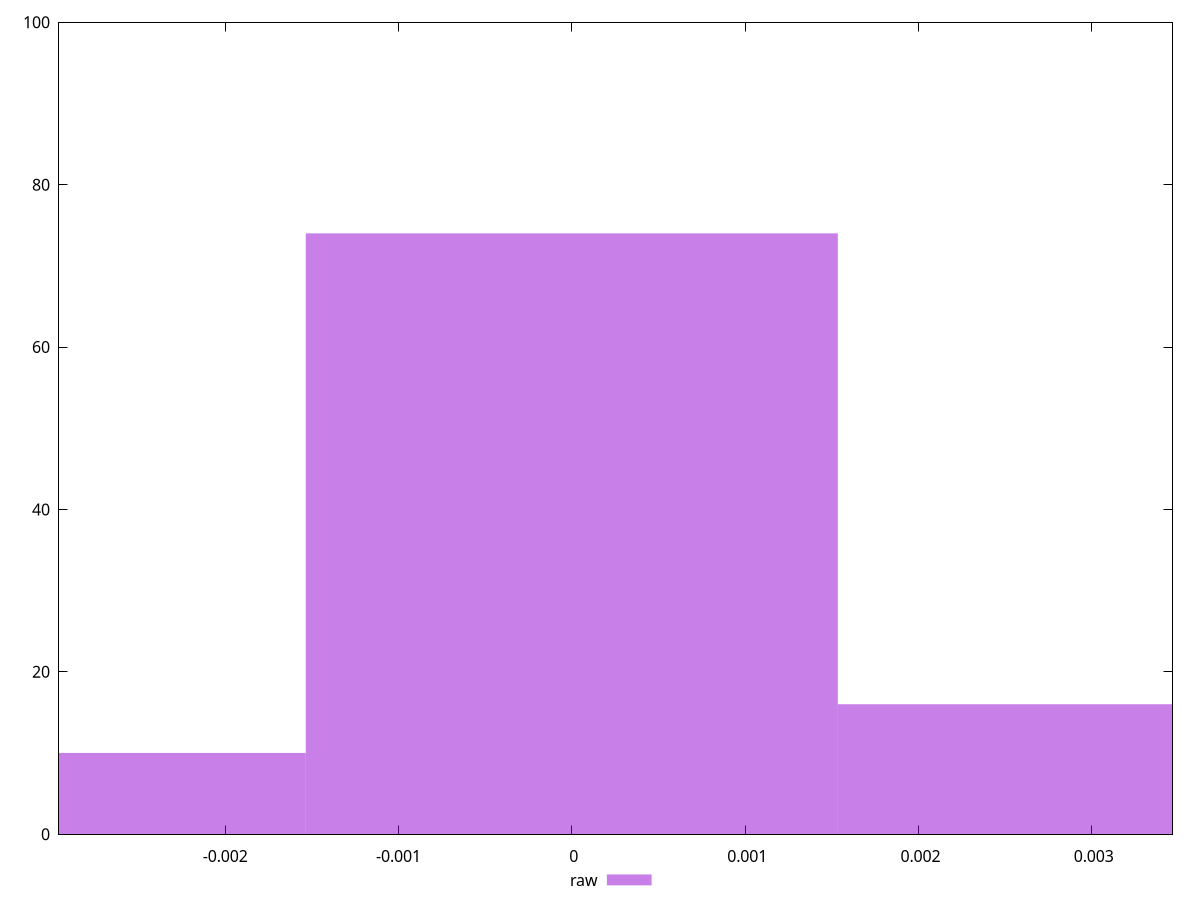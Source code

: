 reset

$raw <<EOF
0 74
0.003069651319493746 16
-0.003069651319493746 10
EOF

set key outside below
set boxwidth 0.003069651319493746
set xrange [-0.0029585035027518062:0.0034656110941730374]
set yrange [0:100]
set trange [0:100]
set style fill transparent solid 0.5 noborder
set terminal svg size 640, 490 enhanced background rgb 'white'
set output "report_00015_2021-02-09T16-11-33.973Z/meta/pScore-difference/samples/pages+cached+noadtech+nomedia/raw/histogram.svg"

plot $raw title "raw" with boxes

reset
